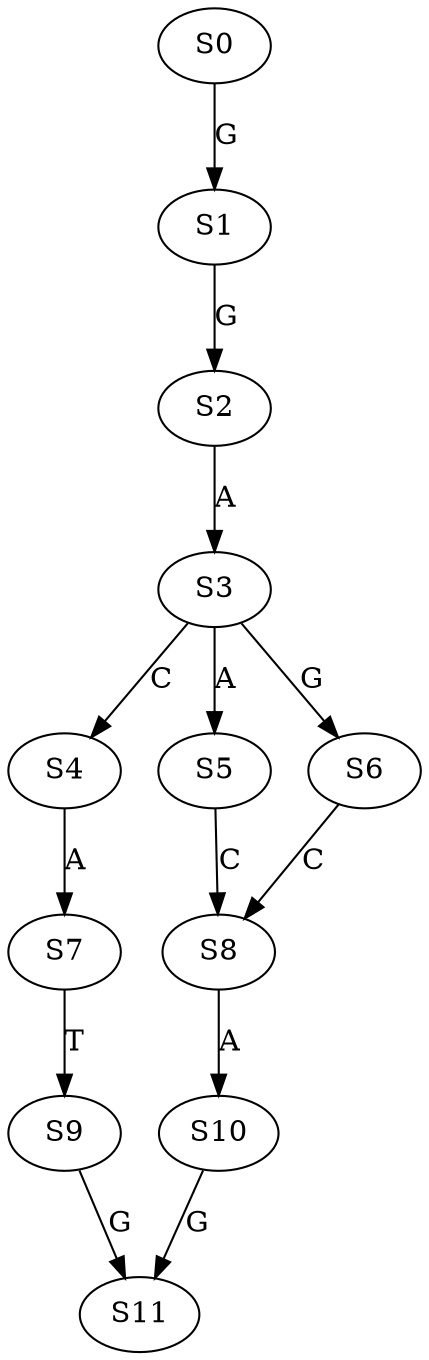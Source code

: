 strict digraph  {
	S0 -> S1 [ label = G ];
	S1 -> S2 [ label = G ];
	S2 -> S3 [ label = A ];
	S3 -> S4 [ label = C ];
	S3 -> S5 [ label = A ];
	S3 -> S6 [ label = G ];
	S4 -> S7 [ label = A ];
	S5 -> S8 [ label = C ];
	S6 -> S8 [ label = C ];
	S7 -> S9 [ label = T ];
	S8 -> S10 [ label = A ];
	S9 -> S11 [ label = G ];
	S10 -> S11 [ label = G ];
}
